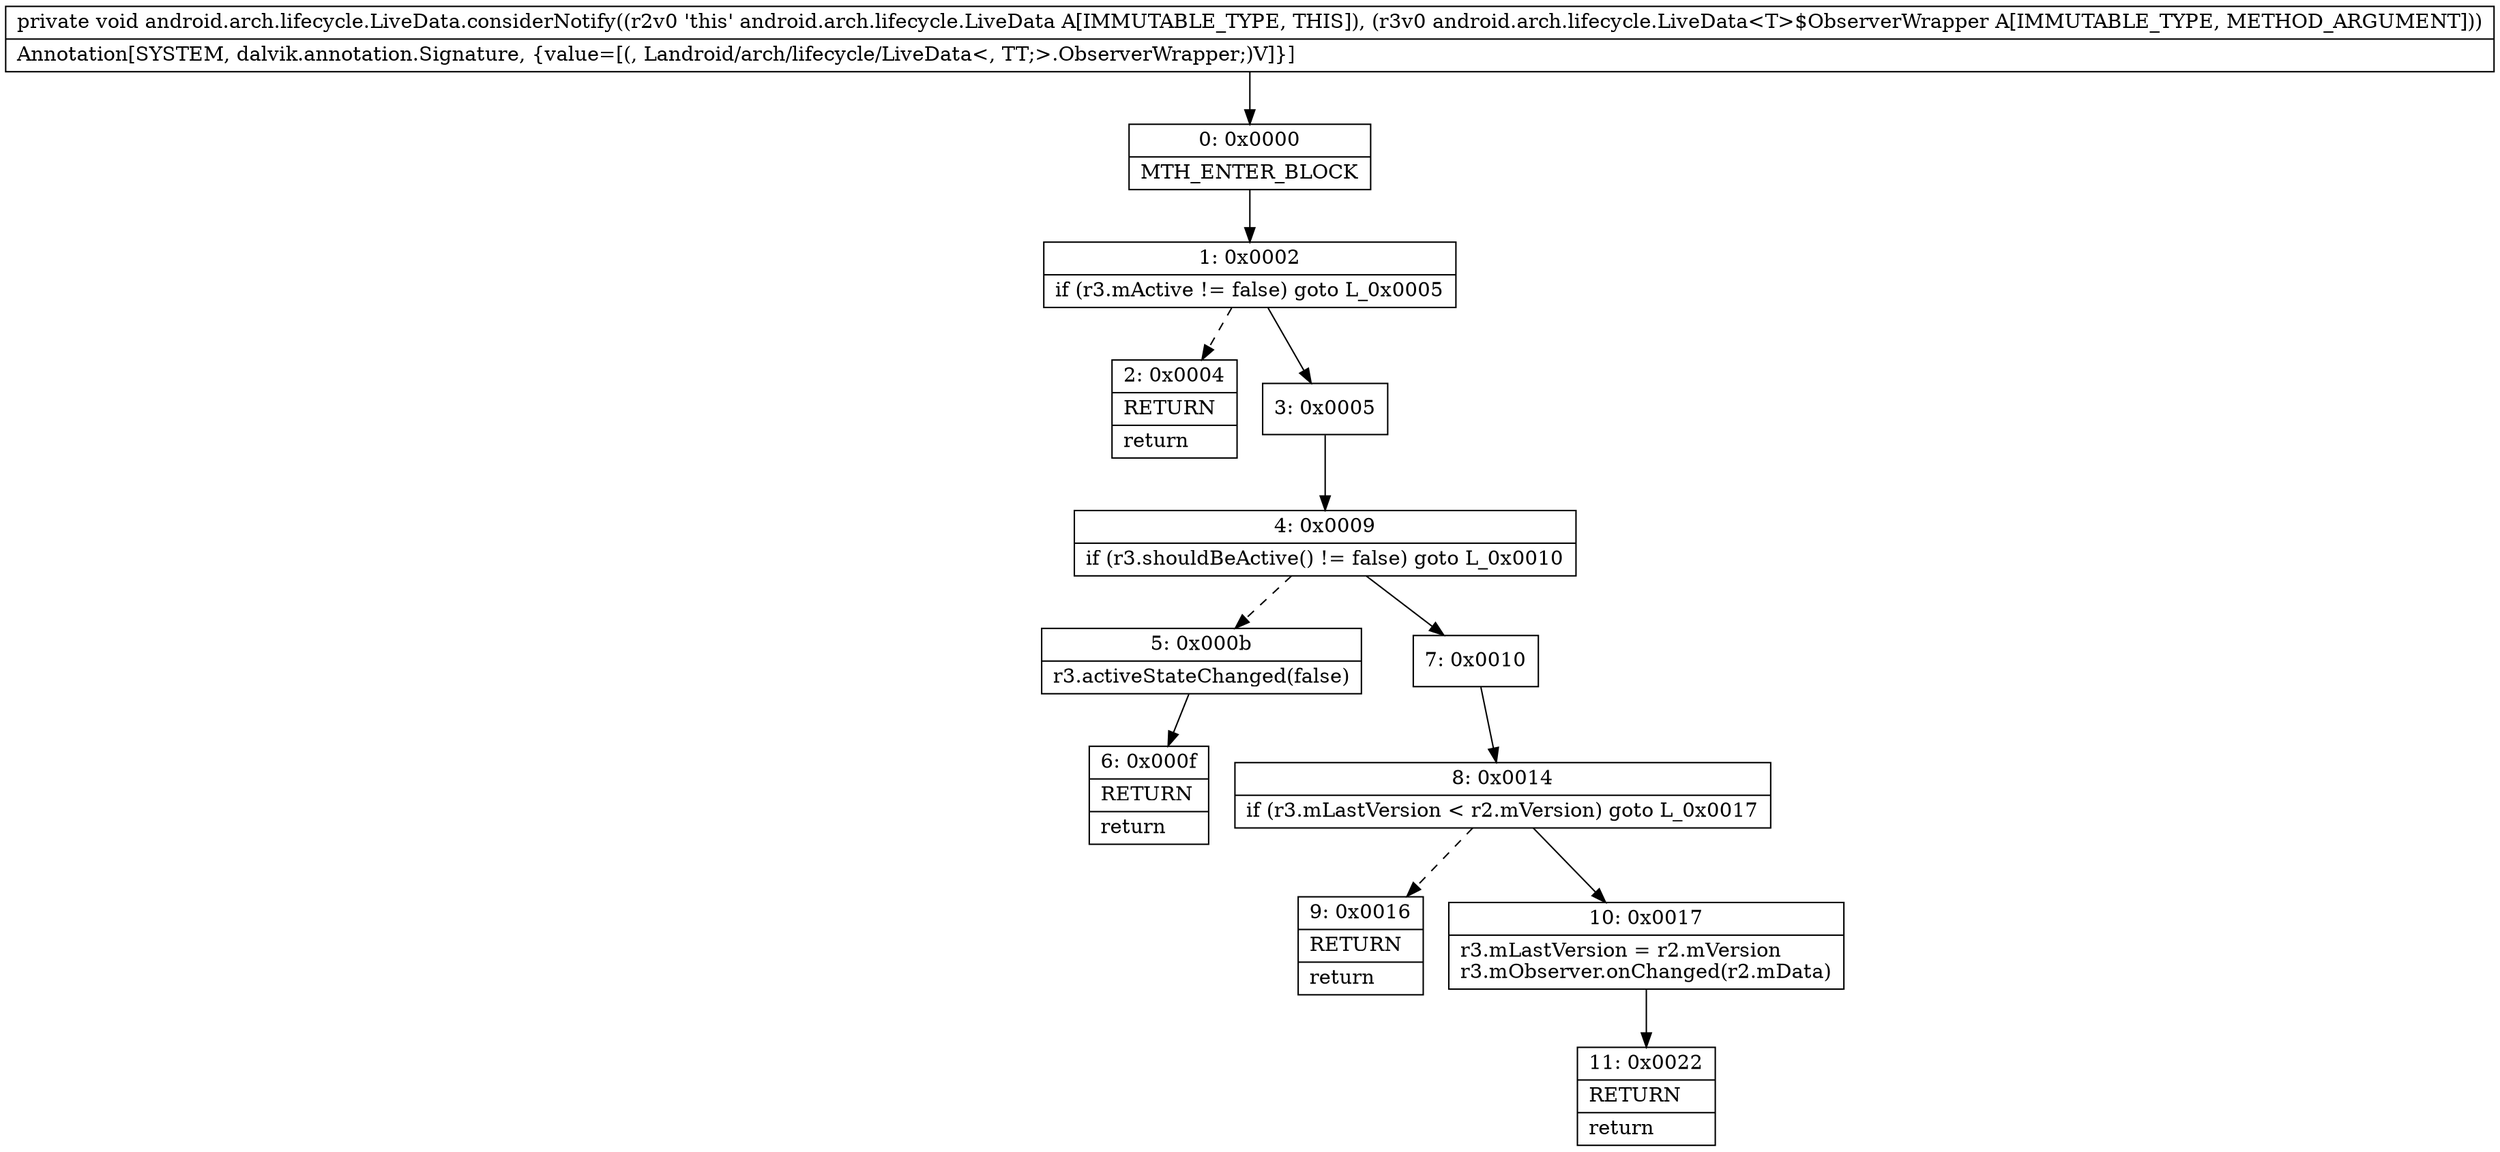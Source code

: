 digraph "CFG forandroid.arch.lifecycle.LiveData.considerNotify(Landroid\/arch\/lifecycle\/LiveData$ObserverWrapper;)V" {
Node_0 [shape=record,label="{0\:\ 0x0000|MTH_ENTER_BLOCK\l}"];
Node_1 [shape=record,label="{1\:\ 0x0002|if (r3.mActive != false) goto L_0x0005\l}"];
Node_2 [shape=record,label="{2\:\ 0x0004|RETURN\l|return\l}"];
Node_3 [shape=record,label="{3\:\ 0x0005}"];
Node_4 [shape=record,label="{4\:\ 0x0009|if (r3.shouldBeActive() != false) goto L_0x0010\l}"];
Node_5 [shape=record,label="{5\:\ 0x000b|r3.activeStateChanged(false)\l}"];
Node_6 [shape=record,label="{6\:\ 0x000f|RETURN\l|return\l}"];
Node_7 [shape=record,label="{7\:\ 0x0010}"];
Node_8 [shape=record,label="{8\:\ 0x0014|if (r3.mLastVersion \< r2.mVersion) goto L_0x0017\l}"];
Node_9 [shape=record,label="{9\:\ 0x0016|RETURN\l|return\l}"];
Node_10 [shape=record,label="{10\:\ 0x0017|r3.mLastVersion = r2.mVersion\lr3.mObserver.onChanged(r2.mData)\l}"];
Node_11 [shape=record,label="{11\:\ 0x0022|RETURN\l|return\l}"];
MethodNode[shape=record,label="{private void android.arch.lifecycle.LiveData.considerNotify((r2v0 'this' android.arch.lifecycle.LiveData A[IMMUTABLE_TYPE, THIS]), (r3v0 android.arch.lifecycle.LiveData\<T\>$ObserverWrapper A[IMMUTABLE_TYPE, METHOD_ARGUMENT]))  | Annotation[SYSTEM, dalvik.annotation.Signature, \{value=[(, Landroid\/arch\/lifecycle\/LiveData\<, TT;\>.ObserverWrapper;)V]\}]\l}"];
MethodNode -> Node_0;
Node_0 -> Node_1;
Node_1 -> Node_2[style=dashed];
Node_1 -> Node_3;
Node_3 -> Node_4;
Node_4 -> Node_5[style=dashed];
Node_4 -> Node_7;
Node_5 -> Node_6;
Node_7 -> Node_8;
Node_8 -> Node_9[style=dashed];
Node_8 -> Node_10;
Node_10 -> Node_11;
}

